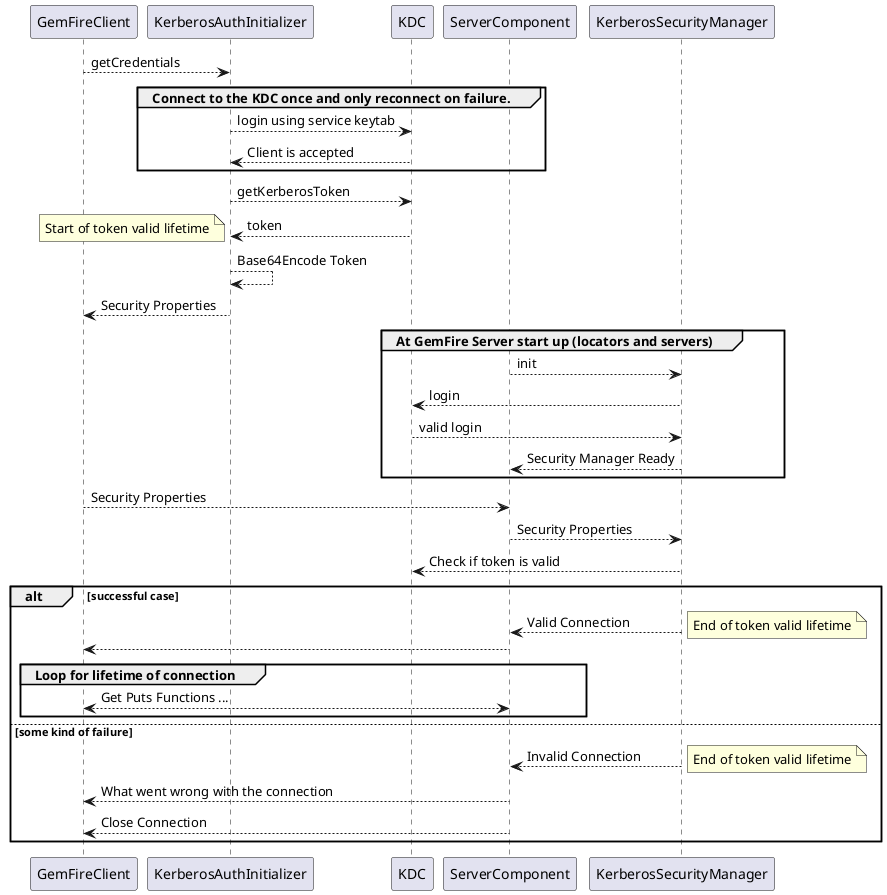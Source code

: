 @startuml
GemFireClient --> KerberosAuthInitializer: getCredentials
group Connect to the KDC once and only reconnect on failure.
    KerberosAuthInitializer --> KDC: login using service keytab
    KerberosAuthInitializer <-- KDC: Client is accepted
end
KerberosAuthInitializer --> KDC: getKerberosToken
KerberosAuthInitializer <-- KDC: token
note left
    Start of token valid lifetime
end note
KerberosAuthInitializer --> KerberosAuthInitializer: Base64Encode Token
GemFireClient <-- KerberosAuthInitializer: Security Properties
group At GemFire Server start up (locators and servers)
    ServerComponent--> KerberosSecurityManager: init
    KerberosSecurityManager --> KDC: login
    KerberosSecurityManager <-- KDC: valid login
    ServerComponent<-- KerberosSecurityManager: Security Manager Ready
end
GemFireClient --> ServerComponent: Security Properties
ServerComponent --> KerberosSecurityManager : Security Properties
KerberosSecurityManager --> KDC : Check if token is valid
alt successful case
    ServerComponent <-- KerberosSecurityManager: Valid Connection
    note right
        End of token valid lifetime
    end note
    GemFireClient <-- ServerComponent
    group Loop for lifetime of connection
        GemFireClient <--> ServerComponent: Get Puts Functions ...
    end

else some kind of failure
    ServerComponent <-- KerberosSecurityManager: Invalid Connection
    note right
        End of token valid lifetime
    end note
    GemFireClient <-- ServerComponent: What went wrong with the connection
    GemFireClient <-- ServerComponent: Close Connection
end
@enduml
